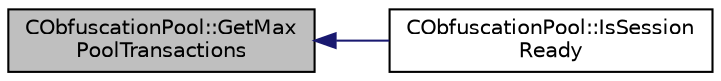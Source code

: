 digraph "CObfuscationPool::GetMaxPoolTransactions"
{
  edge [fontname="Helvetica",fontsize="10",labelfontname="Helvetica",labelfontsize="10"];
  node [fontname="Helvetica",fontsize="10",shape=record];
  rankdir="LR";
  Node219 [label="CObfuscationPool::GetMax\lPoolTransactions",height=0.2,width=0.4,color="black", fillcolor="grey75", style="filled", fontcolor="black"];
  Node219 -> Node220 [dir="back",color="midnightblue",fontsize="10",style="solid",fontname="Helvetica"];
  Node220 [label="CObfuscationPool::IsSession\lReady",height=0.2,width=0.4,color="black", fillcolor="white", style="filled",URL="$class_c_obfuscation_pool.html#abb8ce0f1c6e52ecb23434c09f64ea273",tooltip="Do we have enough users to take entries? "];
}
